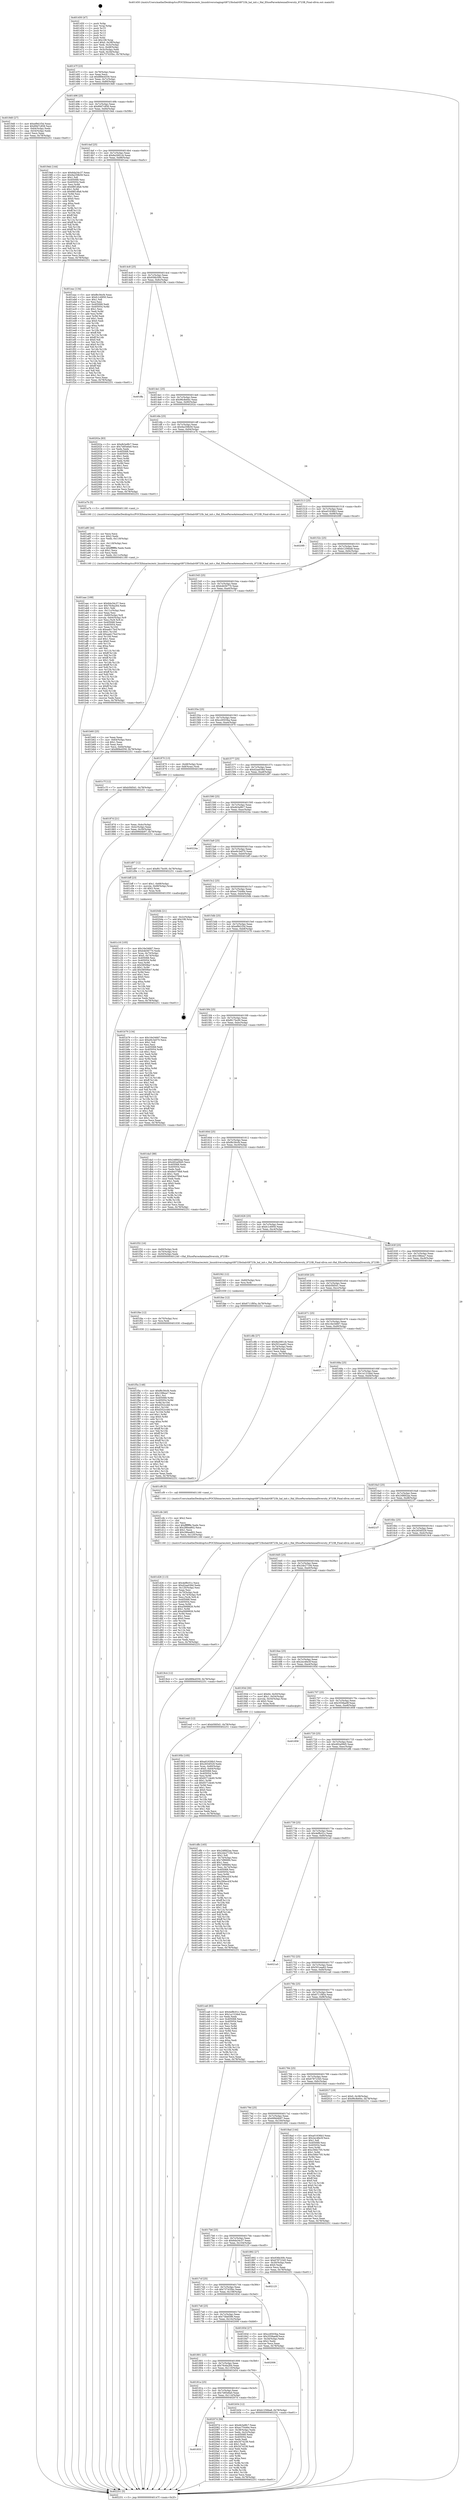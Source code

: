 digraph "0x401450" {
  label = "0x401450 (/mnt/c/Users/mathe/Desktop/tcc/POCII/binaries/extr_linuxdriversstagingrtl8723bshalrtl8723b_hal_init.c_Hal_EfuseParseAntennaDiversity_8723B_Final-ollvm.out::main(0))"
  labelloc = "t"
  node[shape=record]

  Entry [label="",width=0.3,height=0.3,shape=circle,fillcolor=black,style=filled]
  "0x40147f" [label="{
     0x40147f [23]\l
     | [instrs]\l
     &nbsp;&nbsp;0x40147f \<+3\>: mov -0x78(%rbp),%eax\l
     &nbsp;&nbsp;0x401482 \<+2\>: mov %eax,%ecx\l
     &nbsp;&nbsp;0x401484 \<+6\>: sub $0x889e4559,%ecx\l
     &nbsp;&nbsp;0x40148a \<+3\>: mov %eax,-0x7c(%rbp)\l
     &nbsp;&nbsp;0x40148d \<+3\>: mov %ecx,-0x80(%rbp)\l
     &nbsp;&nbsp;0x401490 \<+6\>: je 00000000004019d0 \<main+0x580\>\l
  }"]
  "0x4019d0" [label="{
     0x4019d0 [27]\l
     | [instrs]\l
     &nbsp;&nbsp;0x4019d0 \<+5\>: mov $0xef9d1f3d,%eax\l
     &nbsp;&nbsp;0x4019d5 \<+5\>: mov $0x89d7c858,%ecx\l
     &nbsp;&nbsp;0x4019da \<+3\>: mov -0x64(%rbp),%edx\l
     &nbsp;&nbsp;0x4019dd \<+3\>: cmp -0x54(%rbp),%edx\l
     &nbsp;&nbsp;0x4019e0 \<+3\>: cmovl %ecx,%eax\l
     &nbsp;&nbsp;0x4019e3 \<+3\>: mov %eax,-0x78(%rbp)\l
     &nbsp;&nbsp;0x4019e6 \<+5\>: jmp 0000000000402251 \<main+0xe01\>\l
  }"]
  "0x401496" [label="{
     0x401496 [25]\l
     | [instrs]\l
     &nbsp;&nbsp;0x401496 \<+5\>: jmp 000000000040149b \<main+0x4b\>\l
     &nbsp;&nbsp;0x40149b \<+3\>: mov -0x7c(%rbp),%eax\l
     &nbsp;&nbsp;0x40149e \<+5\>: sub $0x89d7c858,%eax\l
     &nbsp;&nbsp;0x4014a3 \<+6\>: mov %eax,-0x84(%rbp)\l
     &nbsp;&nbsp;0x4014a9 \<+6\>: je 00000000004019eb \<main+0x59b\>\l
  }"]
  Exit [label="",width=0.3,height=0.3,shape=circle,fillcolor=black,style=filled,peripheries=2]
  "0x4019eb" [label="{
     0x4019eb [144]\l
     | [instrs]\l
     &nbsp;&nbsp;0x4019eb \<+5\>: mov $0x6da34c37,%eax\l
     &nbsp;&nbsp;0x4019f0 \<+5\>: mov $0x9a259b59,%ecx\l
     &nbsp;&nbsp;0x4019f5 \<+2\>: mov $0x1,%dl\l
     &nbsp;&nbsp;0x4019f7 \<+7\>: mov 0x405068,%esi\l
     &nbsp;&nbsp;0x4019fe \<+7\>: mov 0x405054,%edi\l
     &nbsp;&nbsp;0x401a05 \<+3\>: mov %esi,%r8d\l
     &nbsp;&nbsp;0x401a08 \<+7\>: add $0x68f1dfa8,%r8d\l
     &nbsp;&nbsp;0x401a0f \<+4\>: sub $0x1,%r8d\l
     &nbsp;&nbsp;0x401a13 \<+7\>: sub $0x68f1dfa8,%r8d\l
     &nbsp;&nbsp;0x401a1a \<+4\>: imul %r8d,%esi\l
     &nbsp;&nbsp;0x401a1e \<+3\>: and $0x1,%esi\l
     &nbsp;&nbsp;0x401a21 \<+3\>: cmp $0x0,%esi\l
     &nbsp;&nbsp;0x401a24 \<+4\>: sete %r9b\l
     &nbsp;&nbsp;0x401a28 \<+3\>: cmp $0xa,%edi\l
     &nbsp;&nbsp;0x401a2b \<+4\>: setl %r10b\l
     &nbsp;&nbsp;0x401a2f \<+3\>: mov %r9b,%r11b\l
     &nbsp;&nbsp;0x401a32 \<+4\>: xor $0xff,%r11b\l
     &nbsp;&nbsp;0x401a36 \<+3\>: mov %r10b,%bl\l
     &nbsp;&nbsp;0x401a39 \<+3\>: xor $0xff,%bl\l
     &nbsp;&nbsp;0x401a3c \<+3\>: xor $0x1,%dl\l
     &nbsp;&nbsp;0x401a3f \<+3\>: mov %r11b,%r14b\l
     &nbsp;&nbsp;0x401a42 \<+4\>: and $0xff,%r14b\l
     &nbsp;&nbsp;0x401a46 \<+3\>: and %dl,%r9b\l
     &nbsp;&nbsp;0x401a49 \<+3\>: mov %bl,%r15b\l
     &nbsp;&nbsp;0x401a4c \<+4\>: and $0xff,%r15b\l
     &nbsp;&nbsp;0x401a50 \<+3\>: and %dl,%r10b\l
     &nbsp;&nbsp;0x401a53 \<+3\>: or %r9b,%r14b\l
     &nbsp;&nbsp;0x401a56 \<+3\>: or %r10b,%r15b\l
     &nbsp;&nbsp;0x401a59 \<+3\>: xor %r15b,%r14b\l
     &nbsp;&nbsp;0x401a5c \<+3\>: or %bl,%r11b\l
     &nbsp;&nbsp;0x401a5f \<+4\>: xor $0xff,%r11b\l
     &nbsp;&nbsp;0x401a63 \<+3\>: or $0x1,%dl\l
     &nbsp;&nbsp;0x401a66 \<+3\>: and %dl,%r11b\l
     &nbsp;&nbsp;0x401a69 \<+3\>: or %r11b,%r14b\l
     &nbsp;&nbsp;0x401a6c \<+4\>: test $0x1,%r14b\l
     &nbsp;&nbsp;0x401a70 \<+3\>: cmovne %ecx,%eax\l
     &nbsp;&nbsp;0x401a73 \<+3\>: mov %eax,-0x78(%rbp)\l
     &nbsp;&nbsp;0x401a76 \<+5\>: jmp 0000000000402251 \<main+0xe01\>\l
  }"]
  "0x4014af" [label="{
     0x4014af [25]\l
     | [instrs]\l
     &nbsp;&nbsp;0x4014af \<+5\>: jmp 00000000004014b4 \<main+0x64\>\l
     &nbsp;&nbsp;0x4014b4 \<+3\>: mov -0x7c(%rbp),%eax\l
     &nbsp;&nbsp;0x4014b7 \<+5\>: sub $0x8a2681cb,%eax\l
     &nbsp;&nbsp;0x4014bc \<+6\>: mov %eax,-0x88(%rbp)\l
     &nbsp;&nbsp;0x4014c2 \<+6\>: je 0000000000401eac \<main+0xa5c\>\l
  }"]
  "0x401833" [label="{
     0x401833\l
  }", style=dashed]
  "0x401eac" [label="{
     0x401eac [134]\l
     | [instrs]\l
     &nbsp;&nbsp;0x401eac \<+5\>: mov $0xf8c56cf4,%eax\l
     &nbsp;&nbsp;0x401eb1 \<+5\>: mov $0xfc1c6950,%ecx\l
     &nbsp;&nbsp;0x401eb6 \<+2\>: mov $0x1,%dl\l
     &nbsp;&nbsp;0x401eb8 \<+2\>: xor %esi,%esi\l
     &nbsp;&nbsp;0x401eba \<+7\>: mov 0x405068,%edi\l
     &nbsp;&nbsp;0x401ec1 \<+8\>: mov 0x405054,%r8d\l
     &nbsp;&nbsp;0x401ec9 \<+3\>: sub $0x1,%esi\l
     &nbsp;&nbsp;0x401ecc \<+3\>: mov %edi,%r9d\l
     &nbsp;&nbsp;0x401ecf \<+3\>: add %esi,%r9d\l
     &nbsp;&nbsp;0x401ed2 \<+4\>: imul %r9d,%edi\l
     &nbsp;&nbsp;0x401ed6 \<+3\>: and $0x1,%edi\l
     &nbsp;&nbsp;0x401ed9 \<+3\>: cmp $0x0,%edi\l
     &nbsp;&nbsp;0x401edc \<+4\>: sete %r10b\l
     &nbsp;&nbsp;0x401ee0 \<+4\>: cmp $0xa,%r8d\l
     &nbsp;&nbsp;0x401ee4 \<+4\>: setl %r11b\l
     &nbsp;&nbsp;0x401ee8 \<+3\>: mov %r10b,%bl\l
     &nbsp;&nbsp;0x401eeb \<+3\>: xor $0xff,%bl\l
     &nbsp;&nbsp;0x401eee \<+3\>: mov %r11b,%r14b\l
     &nbsp;&nbsp;0x401ef1 \<+4\>: xor $0xff,%r14b\l
     &nbsp;&nbsp;0x401ef5 \<+3\>: xor $0x0,%dl\l
     &nbsp;&nbsp;0x401ef8 \<+3\>: mov %bl,%r15b\l
     &nbsp;&nbsp;0x401efb \<+4\>: and $0x0,%r15b\l
     &nbsp;&nbsp;0x401eff \<+3\>: and %dl,%r10b\l
     &nbsp;&nbsp;0x401f02 \<+3\>: mov %r14b,%r12b\l
     &nbsp;&nbsp;0x401f05 \<+4\>: and $0x0,%r12b\l
     &nbsp;&nbsp;0x401f09 \<+3\>: and %dl,%r11b\l
     &nbsp;&nbsp;0x401f0c \<+3\>: or %r10b,%r15b\l
     &nbsp;&nbsp;0x401f0f \<+3\>: or %r11b,%r12b\l
     &nbsp;&nbsp;0x401f12 \<+3\>: xor %r12b,%r15b\l
     &nbsp;&nbsp;0x401f15 \<+3\>: or %r14b,%bl\l
     &nbsp;&nbsp;0x401f18 \<+3\>: xor $0xff,%bl\l
     &nbsp;&nbsp;0x401f1b \<+3\>: or $0x0,%dl\l
     &nbsp;&nbsp;0x401f1e \<+2\>: and %dl,%bl\l
     &nbsp;&nbsp;0x401f20 \<+3\>: or %bl,%r15b\l
     &nbsp;&nbsp;0x401f23 \<+4\>: test $0x1,%r15b\l
     &nbsp;&nbsp;0x401f27 \<+3\>: cmovne %ecx,%eax\l
     &nbsp;&nbsp;0x401f2a \<+3\>: mov %eax,-0x78(%rbp)\l
     &nbsp;&nbsp;0x401f2d \<+5\>: jmp 0000000000402251 \<main+0xe01\>\l
  }"]
  "0x4014c8" [label="{
     0x4014c8 [25]\l
     | [instrs]\l
     &nbsp;&nbsp;0x4014c8 \<+5\>: jmp 00000000004014cd \<main+0x7d\>\l
     &nbsp;&nbsp;0x4014cd \<+3\>: mov -0x7c(%rbp),%eax\l
     &nbsp;&nbsp;0x4014d0 \<+5\>: sub $0x936b30fc,%eax\l
     &nbsp;&nbsp;0x4014d5 \<+6\>: mov %eax,-0x8c(%rbp)\l
     &nbsp;&nbsp;0x4014db \<+6\>: je 0000000000401ffa \<main+0xbaa\>\l
  }"]
  "0x40207d" [label="{
     0x40207d [94]\l
     | [instrs]\l
     &nbsp;&nbsp;0x40207d \<+5\>: mov $0xdb3a9fc7,%eax\l
     &nbsp;&nbsp;0x402082 \<+5\>: mov $0xec75446e,%ecx\l
     &nbsp;&nbsp;0x402087 \<+3\>: mov -0x38(%rbp),%edx\l
     &nbsp;&nbsp;0x40208a \<+3\>: mov %edx,-0x2c(%rbp)\l
     &nbsp;&nbsp;0x40208d \<+7\>: mov 0x405068,%edx\l
     &nbsp;&nbsp;0x402094 \<+7\>: mov 0x405054,%esi\l
     &nbsp;&nbsp;0x40209b \<+2\>: mov %edx,%edi\l
     &nbsp;&nbsp;0x40209d \<+6\>: add $0x3474238,%edi\l
     &nbsp;&nbsp;0x4020a3 \<+3\>: sub $0x1,%edi\l
     &nbsp;&nbsp;0x4020a6 \<+6\>: sub $0x3474238,%edi\l
     &nbsp;&nbsp;0x4020ac \<+3\>: imul %edi,%edx\l
     &nbsp;&nbsp;0x4020af \<+3\>: and $0x1,%edx\l
     &nbsp;&nbsp;0x4020b2 \<+3\>: cmp $0x0,%edx\l
     &nbsp;&nbsp;0x4020b5 \<+4\>: sete %r8b\l
     &nbsp;&nbsp;0x4020b9 \<+3\>: cmp $0xa,%esi\l
     &nbsp;&nbsp;0x4020bc \<+4\>: setl %r9b\l
     &nbsp;&nbsp;0x4020c0 \<+3\>: mov %r8b,%r10b\l
     &nbsp;&nbsp;0x4020c3 \<+3\>: and %r9b,%r10b\l
     &nbsp;&nbsp;0x4020c6 \<+3\>: xor %r9b,%r8b\l
     &nbsp;&nbsp;0x4020c9 \<+3\>: or %r8b,%r10b\l
     &nbsp;&nbsp;0x4020cc \<+4\>: test $0x1,%r10b\l
     &nbsp;&nbsp;0x4020d0 \<+3\>: cmovne %ecx,%eax\l
     &nbsp;&nbsp;0x4020d3 \<+3\>: mov %eax,-0x78(%rbp)\l
     &nbsp;&nbsp;0x4020d6 \<+5\>: jmp 0000000000402251 \<main+0xe01\>\l
  }"]
  "0x401ffa" [label="{
     0x401ffa\l
  }", style=dashed]
  "0x4014e1" [label="{
     0x4014e1 [25]\l
     | [instrs]\l
     &nbsp;&nbsp;0x4014e1 \<+5\>: jmp 00000000004014e6 \<main+0x96\>\l
     &nbsp;&nbsp;0x4014e6 \<+3\>: mov -0x7c(%rbp),%eax\l
     &nbsp;&nbsp;0x4014e9 \<+5\>: sub $0x96c8e64c,%eax\l
     &nbsp;&nbsp;0x4014ee \<+6\>: mov %eax,-0x90(%rbp)\l
     &nbsp;&nbsp;0x4014f4 \<+6\>: je 000000000040202a \<main+0xbda\>\l
  }"]
  "0x401f5a" [label="{
     0x401f5a [148]\l
     | [instrs]\l
     &nbsp;&nbsp;0x401f5a \<+5\>: mov $0xf8c56cf4,%edx\l
     &nbsp;&nbsp;0x401f5f \<+5\>: mov $0x108bea7,%eax\l
     &nbsp;&nbsp;0x401f64 \<+2\>: mov $0x1,%cl\l
     &nbsp;&nbsp;0x401f66 \<+8\>: mov 0x405068,%r8d\l
     &nbsp;&nbsp;0x401f6e \<+8\>: mov 0x405054,%r9d\l
     &nbsp;&nbsp;0x401f76 \<+3\>: mov %r8d,%r10d\l
     &nbsp;&nbsp;0x401f79 \<+7\>: add $0xd352ccb8,%r10d\l
     &nbsp;&nbsp;0x401f80 \<+4\>: sub $0x1,%r10d\l
     &nbsp;&nbsp;0x401f84 \<+7\>: sub $0xd352ccb8,%r10d\l
     &nbsp;&nbsp;0x401f8b \<+4\>: imul %r10d,%r8d\l
     &nbsp;&nbsp;0x401f8f \<+4\>: and $0x1,%r8d\l
     &nbsp;&nbsp;0x401f93 \<+4\>: cmp $0x0,%r8d\l
     &nbsp;&nbsp;0x401f97 \<+4\>: sete %r11b\l
     &nbsp;&nbsp;0x401f9b \<+4\>: cmp $0xa,%r9d\l
     &nbsp;&nbsp;0x401f9f \<+3\>: setl %bl\l
     &nbsp;&nbsp;0x401fa2 \<+3\>: mov %r11b,%r14b\l
     &nbsp;&nbsp;0x401fa5 \<+4\>: xor $0xff,%r14b\l
     &nbsp;&nbsp;0x401fa9 \<+3\>: mov %bl,%r15b\l
     &nbsp;&nbsp;0x401fac \<+4\>: xor $0xff,%r15b\l
     &nbsp;&nbsp;0x401fb0 \<+3\>: xor $0x1,%cl\l
     &nbsp;&nbsp;0x401fb3 \<+3\>: mov %r14b,%r12b\l
     &nbsp;&nbsp;0x401fb6 \<+4\>: and $0xff,%r12b\l
     &nbsp;&nbsp;0x401fba \<+3\>: and %cl,%r11b\l
     &nbsp;&nbsp;0x401fbd \<+3\>: mov %r15b,%r13b\l
     &nbsp;&nbsp;0x401fc0 \<+4\>: and $0xff,%r13b\l
     &nbsp;&nbsp;0x401fc4 \<+2\>: and %cl,%bl\l
     &nbsp;&nbsp;0x401fc6 \<+3\>: or %r11b,%r12b\l
     &nbsp;&nbsp;0x401fc9 \<+3\>: or %bl,%r13b\l
     &nbsp;&nbsp;0x401fcc \<+3\>: xor %r13b,%r12b\l
     &nbsp;&nbsp;0x401fcf \<+3\>: or %r15b,%r14b\l
     &nbsp;&nbsp;0x401fd2 \<+4\>: xor $0xff,%r14b\l
     &nbsp;&nbsp;0x401fd6 \<+3\>: or $0x1,%cl\l
     &nbsp;&nbsp;0x401fd9 \<+3\>: and %cl,%r14b\l
     &nbsp;&nbsp;0x401fdc \<+3\>: or %r14b,%r12b\l
     &nbsp;&nbsp;0x401fdf \<+4\>: test $0x1,%r12b\l
     &nbsp;&nbsp;0x401fe3 \<+3\>: cmovne %eax,%edx\l
     &nbsp;&nbsp;0x401fe6 \<+3\>: mov %edx,-0x78(%rbp)\l
     &nbsp;&nbsp;0x401fe9 \<+5\>: jmp 0000000000402251 \<main+0xe01\>\l
  }"]
  "0x40202a" [label="{
     0x40202a [83]\l
     | [instrs]\l
     &nbsp;&nbsp;0x40202a \<+5\>: mov $0xdb3a9fc7,%eax\l
     &nbsp;&nbsp;0x40202f \<+5\>: mov $0x7e85e6a0,%ecx\l
     &nbsp;&nbsp;0x402034 \<+2\>: xor %edx,%edx\l
     &nbsp;&nbsp;0x402036 \<+7\>: mov 0x405068,%esi\l
     &nbsp;&nbsp;0x40203d \<+7\>: mov 0x405054,%edi\l
     &nbsp;&nbsp;0x402044 \<+3\>: sub $0x1,%edx\l
     &nbsp;&nbsp;0x402047 \<+3\>: mov %esi,%r8d\l
     &nbsp;&nbsp;0x40204a \<+3\>: add %edx,%r8d\l
     &nbsp;&nbsp;0x40204d \<+4\>: imul %r8d,%esi\l
     &nbsp;&nbsp;0x402051 \<+3\>: and $0x1,%esi\l
     &nbsp;&nbsp;0x402054 \<+3\>: cmp $0x0,%esi\l
     &nbsp;&nbsp;0x402057 \<+4\>: sete %r9b\l
     &nbsp;&nbsp;0x40205b \<+3\>: cmp $0xa,%edi\l
     &nbsp;&nbsp;0x40205e \<+4\>: setl %r10b\l
     &nbsp;&nbsp;0x402062 \<+3\>: mov %r9b,%r11b\l
     &nbsp;&nbsp;0x402065 \<+3\>: and %r10b,%r11b\l
     &nbsp;&nbsp;0x402068 \<+3\>: xor %r10b,%r9b\l
     &nbsp;&nbsp;0x40206b \<+3\>: or %r9b,%r11b\l
     &nbsp;&nbsp;0x40206e \<+4\>: test $0x1,%r11b\l
     &nbsp;&nbsp;0x402072 \<+3\>: cmovne %ecx,%eax\l
     &nbsp;&nbsp;0x402075 \<+3\>: mov %eax,-0x78(%rbp)\l
     &nbsp;&nbsp;0x402078 \<+5\>: jmp 0000000000402251 \<main+0xe01\>\l
  }"]
  "0x4014fa" [label="{
     0x4014fa [25]\l
     | [instrs]\l
     &nbsp;&nbsp;0x4014fa \<+5\>: jmp 00000000004014ff \<main+0xaf\>\l
     &nbsp;&nbsp;0x4014ff \<+3\>: mov -0x7c(%rbp),%eax\l
     &nbsp;&nbsp;0x401502 \<+5\>: sub $0x9a259b59,%eax\l
     &nbsp;&nbsp;0x401507 \<+6\>: mov %eax,-0x94(%rbp)\l
     &nbsp;&nbsp;0x40150d \<+6\>: je 0000000000401a7b \<main+0x62b\>\l
  }"]
  "0x401f4e" [label="{
     0x401f4e [12]\l
     | [instrs]\l
     &nbsp;&nbsp;0x401f4e \<+4\>: mov -0x70(%rbp),%rsi\l
     &nbsp;&nbsp;0x401f52 \<+3\>: mov %rsi,%rdi\l
     &nbsp;&nbsp;0x401f55 \<+5\>: call 0000000000401030 \<free@plt\>\l
     | [calls]\l
     &nbsp;&nbsp;0x401030 \{1\} (unknown)\l
  }"]
  "0x401a7b" [label="{
     0x401a7b [5]\l
     | [instrs]\l
     &nbsp;&nbsp;0x401a7b \<+5\>: call 0000000000401160 \<next_i\>\l
     | [calls]\l
     &nbsp;&nbsp;0x401160 \{1\} (/mnt/c/Users/mathe/Desktop/tcc/POCII/binaries/extr_linuxdriversstagingrtl8723bshalrtl8723b_hal_init.c_Hal_EfuseParseAntennaDiversity_8723B_Final-ollvm.out::next_i)\l
  }"]
  "0x401513" [label="{
     0x401513 [25]\l
     | [instrs]\l
     &nbsp;&nbsp;0x401513 \<+5\>: jmp 0000000000401518 \<main+0xc8\>\l
     &nbsp;&nbsp;0x401518 \<+3\>: mov -0x7c(%rbp),%eax\l
     &nbsp;&nbsp;0x40151b \<+5\>: sub $0xa01636b3,%eax\l
     &nbsp;&nbsp;0x401520 \<+6\>: mov %eax,-0x98(%rbp)\l
     &nbsp;&nbsp;0x401526 \<+6\>: je 00000000004020f0 \<main+0xca0\>\l
  }"]
  "0x401f42" [label="{
     0x401f42 [12]\l
     | [instrs]\l
     &nbsp;&nbsp;0x401f42 \<+4\>: mov -0x60(%rbp),%rsi\l
     &nbsp;&nbsp;0x401f46 \<+3\>: mov %rsi,%rdi\l
     &nbsp;&nbsp;0x401f49 \<+5\>: call 0000000000401030 \<free@plt\>\l
     | [calls]\l
     &nbsp;&nbsp;0x401030 \{1\} (unknown)\l
  }"]
  "0x4020f0" [label="{
     0x4020f0\l
  }", style=dashed]
  "0x40152c" [label="{
     0x40152c [25]\l
     | [instrs]\l
     &nbsp;&nbsp;0x40152c \<+5\>: jmp 0000000000401531 \<main+0xe1\>\l
     &nbsp;&nbsp;0x401531 \<+3\>: mov -0x7c(%rbp),%eax\l
     &nbsp;&nbsp;0x401534 \<+5\>: sub $0xb1256ba8,%eax\l
     &nbsp;&nbsp;0x401539 \<+6\>: mov %eax,-0x9c(%rbp)\l
     &nbsp;&nbsp;0x40153f \<+6\>: je 0000000000401b60 \<main+0x710\>\l
  }"]
  "0x401d26" [label="{
     0x401d26 [113]\l
     | [instrs]\l
     &nbsp;&nbsp;0x401d26 \<+5\>: mov $0x4ef8c01c,%ecx\l
     &nbsp;&nbsp;0x401d2b \<+5\>: mov $0xd2aa036d,%edx\l
     &nbsp;&nbsp;0x401d30 \<+6\>: mov -0x120(%rbp),%esi\l
     &nbsp;&nbsp;0x401d36 \<+3\>: imul %eax,%esi\l
     &nbsp;&nbsp;0x401d39 \<+4\>: mov -0x70(%rbp),%rdi\l
     &nbsp;&nbsp;0x401d3d \<+4\>: movslq -0x74(%rbp),%r8\l
     &nbsp;&nbsp;0x401d41 \<+4\>: mov %esi,(%rdi,%r8,4)\l
     &nbsp;&nbsp;0x401d45 \<+7\>: mov 0x405068,%eax\l
     &nbsp;&nbsp;0x401d4c \<+7\>: mov 0x405054,%esi\l
     &nbsp;&nbsp;0x401d53 \<+3\>: mov %eax,%r9d\l
     &nbsp;&nbsp;0x401d56 \<+7\>: sub $0xa5668826,%r9d\l
     &nbsp;&nbsp;0x401d5d \<+4\>: sub $0x1,%r9d\l
     &nbsp;&nbsp;0x401d61 \<+7\>: add $0xa5668826,%r9d\l
     &nbsp;&nbsp;0x401d68 \<+4\>: imul %r9d,%eax\l
     &nbsp;&nbsp;0x401d6c \<+3\>: and $0x1,%eax\l
     &nbsp;&nbsp;0x401d6f \<+3\>: cmp $0x0,%eax\l
     &nbsp;&nbsp;0x401d72 \<+4\>: sete %r10b\l
     &nbsp;&nbsp;0x401d76 \<+3\>: cmp $0xa,%esi\l
     &nbsp;&nbsp;0x401d79 \<+4\>: setl %r11b\l
     &nbsp;&nbsp;0x401d7d \<+3\>: mov %r10b,%bl\l
     &nbsp;&nbsp;0x401d80 \<+3\>: and %r11b,%bl\l
     &nbsp;&nbsp;0x401d83 \<+3\>: xor %r11b,%r10b\l
     &nbsp;&nbsp;0x401d86 \<+3\>: or %r10b,%bl\l
     &nbsp;&nbsp;0x401d89 \<+3\>: test $0x1,%bl\l
     &nbsp;&nbsp;0x401d8c \<+3\>: cmovne %edx,%ecx\l
     &nbsp;&nbsp;0x401d8f \<+3\>: mov %ecx,-0x78(%rbp)\l
     &nbsp;&nbsp;0x401d92 \<+5\>: jmp 0000000000402251 \<main+0xe01\>\l
  }"]
  "0x401b60" [label="{
     0x401b60 [25]\l
     | [instrs]\l
     &nbsp;&nbsp;0x401b60 \<+2\>: xor %eax,%eax\l
     &nbsp;&nbsp;0x401b62 \<+3\>: mov -0x64(%rbp),%ecx\l
     &nbsp;&nbsp;0x401b65 \<+3\>: sub $0x1,%eax\l
     &nbsp;&nbsp;0x401b68 \<+2\>: sub %eax,%ecx\l
     &nbsp;&nbsp;0x401b6a \<+3\>: mov %ecx,-0x64(%rbp)\l
     &nbsp;&nbsp;0x401b6d \<+7\>: movl $0x889e4559,-0x78(%rbp)\l
     &nbsp;&nbsp;0x401b74 \<+5\>: jmp 0000000000402251 \<main+0xe01\>\l
  }"]
  "0x401545" [label="{
     0x401545 [25]\l
     | [instrs]\l
     &nbsp;&nbsp;0x401545 \<+5\>: jmp 000000000040154a \<main+0xfa\>\l
     &nbsp;&nbsp;0x40154a \<+3\>: mov -0x7c(%rbp),%eax\l
     &nbsp;&nbsp;0x40154d \<+5\>: sub $0xb4b56770,%eax\l
     &nbsp;&nbsp;0x401552 \<+6\>: mov %eax,-0xa0(%rbp)\l
     &nbsp;&nbsp;0x401558 \<+6\>: je 0000000000401c7f \<main+0x82f\>\l
  }"]
  "0x401cfe" [label="{
     0x401cfe [40]\l
     | [instrs]\l
     &nbsp;&nbsp;0x401cfe \<+5\>: mov $0x2,%ecx\l
     &nbsp;&nbsp;0x401d03 \<+1\>: cltd\l
     &nbsp;&nbsp;0x401d04 \<+2\>: idiv %ecx\l
     &nbsp;&nbsp;0x401d06 \<+6\>: imul $0xfffffffe,%edx,%ecx\l
     &nbsp;&nbsp;0x401d0c \<+6\>: sub $0x286ea802,%ecx\l
     &nbsp;&nbsp;0x401d12 \<+3\>: add $0x1,%ecx\l
     &nbsp;&nbsp;0x401d15 \<+6\>: add $0x286ea802,%ecx\l
     &nbsp;&nbsp;0x401d1b \<+6\>: mov %ecx,-0x120(%rbp)\l
     &nbsp;&nbsp;0x401d21 \<+5\>: call 0000000000401160 \<next_i\>\l
     | [calls]\l
     &nbsp;&nbsp;0x401160 \{1\} (/mnt/c/Users/mathe/Desktop/tcc/POCII/binaries/extr_linuxdriversstagingrtl8723bshalrtl8723b_hal_init.c_Hal_EfuseParseAntennaDiversity_8723B_Final-ollvm.out::next_i)\l
  }"]
  "0x401c7f" [label="{
     0x401c7f [12]\l
     | [instrs]\l
     &nbsp;&nbsp;0x401c7f \<+7\>: movl $0xb5fd5d1,-0x78(%rbp)\l
     &nbsp;&nbsp;0x401c86 \<+5\>: jmp 0000000000402251 \<main+0xe01\>\l
  }"]
  "0x40155e" [label="{
     0x40155e [25]\l
     | [instrs]\l
     &nbsp;&nbsp;0x40155e \<+5\>: jmp 0000000000401563 \<main+0x113\>\l
     &nbsp;&nbsp;0x401563 \<+3\>: mov -0x7c(%rbp),%eax\l
     &nbsp;&nbsp;0x401566 \<+5\>: sub $0xcc6503ba,%eax\l
     &nbsp;&nbsp;0x40156b \<+6\>: mov %eax,-0xa4(%rbp)\l
     &nbsp;&nbsp;0x401571 \<+6\>: je 0000000000401870 \<main+0x420\>\l
  }"]
  "0x401c16" [label="{
     0x401c16 [105]\l
     | [instrs]\l
     &nbsp;&nbsp;0x401c16 \<+5\>: mov $0x16e34667,%ecx\l
     &nbsp;&nbsp;0x401c1b \<+5\>: mov $0xb4b56770,%edx\l
     &nbsp;&nbsp;0x401c20 \<+4\>: mov %rax,-0x70(%rbp)\l
     &nbsp;&nbsp;0x401c24 \<+7\>: movl $0x0,-0x74(%rbp)\l
     &nbsp;&nbsp;0x401c2b \<+7\>: mov 0x405068,%esi\l
     &nbsp;&nbsp;0x401c32 \<+8\>: mov 0x405054,%r8d\l
     &nbsp;&nbsp;0x401c3a \<+3\>: mov %esi,%r9d\l
     &nbsp;&nbsp;0x401c3d \<+7\>: sub $0x5850fee7,%r9d\l
     &nbsp;&nbsp;0x401c44 \<+4\>: sub $0x1,%r9d\l
     &nbsp;&nbsp;0x401c48 \<+7\>: add $0x5850fee7,%r9d\l
     &nbsp;&nbsp;0x401c4f \<+4\>: imul %r9d,%esi\l
     &nbsp;&nbsp;0x401c53 \<+3\>: and $0x1,%esi\l
     &nbsp;&nbsp;0x401c56 \<+3\>: cmp $0x0,%esi\l
     &nbsp;&nbsp;0x401c59 \<+4\>: sete %r10b\l
     &nbsp;&nbsp;0x401c5d \<+4\>: cmp $0xa,%r8d\l
     &nbsp;&nbsp;0x401c61 \<+4\>: setl %r11b\l
     &nbsp;&nbsp;0x401c65 \<+3\>: mov %r10b,%bl\l
     &nbsp;&nbsp;0x401c68 \<+3\>: and %r11b,%bl\l
     &nbsp;&nbsp;0x401c6b \<+3\>: xor %r11b,%r10b\l
     &nbsp;&nbsp;0x401c6e \<+3\>: or %r10b,%bl\l
     &nbsp;&nbsp;0x401c71 \<+3\>: test $0x1,%bl\l
     &nbsp;&nbsp;0x401c74 \<+3\>: cmovne %edx,%ecx\l
     &nbsp;&nbsp;0x401c77 \<+3\>: mov %ecx,-0x78(%rbp)\l
     &nbsp;&nbsp;0x401c7a \<+5\>: jmp 0000000000402251 \<main+0xe01\>\l
  }"]
  "0x401870" [label="{
     0x401870 [13]\l
     | [instrs]\l
     &nbsp;&nbsp;0x401870 \<+4\>: mov -0x48(%rbp),%rax\l
     &nbsp;&nbsp;0x401874 \<+4\>: mov 0x8(%rax),%rdi\l
     &nbsp;&nbsp;0x401878 \<+5\>: call 0000000000401060 \<atoi@plt\>\l
     | [calls]\l
     &nbsp;&nbsp;0x401060 \{1\} (unknown)\l
  }"]
  "0x401577" [label="{
     0x401577 [25]\l
     | [instrs]\l
     &nbsp;&nbsp;0x401577 \<+5\>: jmp 000000000040157c \<main+0x12c\>\l
     &nbsp;&nbsp;0x40157c \<+3\>: mov -0x7c(%rbp),%eax\l
     &nbsp;&nbsp;0x40157f \<+5\>: sub $0xd2aa036d,%eax\l
     &nbsp;&nbsp;0x401584 \<+6\>: mov %eax,-0xa8(%rbp)\l
     &nbsp;&nbsp;0x40158a \<+6\>: je 0000000000401d97 \<main+0x947\>\l
  }"]
  "0x40181a" [label="{
     0x40181a [25]\l
     | [instrs]\l
     &nbsp;&nbsp;0x40181a \<+5\>: jmp 000000000040181f \<main+0x3cf\>\l
     &nbsp;&nbsp;0x40181f \<+3\>: mov -0x7c(%rbp),%eax\l
     &nbsp;&nbsp;0x401822 \<+5\>: sub $0x7e85e6a0,%eax\l
     &nbsp;&nbsp;0x401827 \<+6\>: mov %eax,-0x114(%rbp)\l
     &nbsp;&nbsp;0x40182d \<+6\>: je 000000000040207d \<main+0xc2d\>\l
  }"]
  "0x401d97" [label="{
     0x401d97 [12]\l
     | [instrs]\l
     &nbsp;&nbsp;0x401d97 \<+7\>: movl $0xf617bc00,-0x78(%rbp)\l
     &nbsp;&nbsp;0x401d9e \<+5\>: jmp 0000000000402251 \<main+0xe01\>\l
  }"]
  "0x401590" [label="{
     0x401590 [25]\l
     | [instrs]\l
     &nbsp;&nbsp;0x401590 \<+5\>: jmp 0000000000401595 \<main+0x145\>\l
     &nbsp;&nbsp;0x401595 \<+3\>: mov -0x7c(%rbp),%eax\l
     &nbsp;&nbsp;0x401598 \<+5\>: sub $0xdb3a9fc7,%eax\l
     &nbsp;&nbsp;0x40159d \<+6\>: mov %eax,-0xac(%rbp)\l
     &nbsp;&nbsp;0x4015a3 \<+6\>: je 000000000040224a \<main+0xdfa\>\l
  }"]
  "0x401b54" [label="{
     0x401b54 [12]\l
     | [instrs]\l
     &nbsp;&nbsp;0x401b54 \<+7\>: movl $0xb1256ba8,-0x78(%rbp)\l
     &nbsp;&nbsp;0x401b5b \<+5\>: jmp 0000000000402251 \<main+0xe01\>\l
  }"]
  "0x40224a" [label="{
     0x40224a\l
  }", style=dashed]
  "0x4015a9" [label="{
     0x4015a9 [25]\l
     | [instrs]\l
     &nbsp;&nbsp;0x4015a9 \<+5\>: jmp 00000000004015ae \<main+0x15e\>\l
     &nbsp;&nbsp;0x4015ae \<+3\>: mov -0x7c(%rbp),%eax\l
     &nbsp;&nbsp;0x4015b1 \<+5\>: sub $0xe9c3e070,%eax\l
     &nbsp;&nbsp;0x4015b6 \<+6\>: mov %eax,-0xb0(%rbp)\l
     &nbsp;&nbsp;0x4015bc \<+6\>: je 0000000000401bff \<main+0x7af\>\l
  }"]
  "0x401801" [label="{
     0x401801 [25]\l
     | [instrs]\l
     &nbsp;&nbsp;0x401801 \<+5\>: jmp 0000000000401806 \<main+0x3b6\>\l
     &nbsp;&nbsp;0x401806 \<+3\>: mov -0x7c(%rbp),%eax\l
     &nbsp;&nbsp;0x401809 \<+5\>: sub $0x76c6a264,%eax\l
     &nbsp;&nbsp;0x40180e \<+6\>: mov %eax,-0x110(%rbp)\l
     &nbsp;&nbsp;0x401814 \<+6\>: je 0000000000401b54 \<main+0x704\>\l
  }"]
  "0x401bff" [label="{
     0x401bff [23]\l
     | [instrs]\l
     &nbsp;&nbsp;0x401bff \<+7\>: movl $0x1,-0x68(%rbp)\l
     &nbsp;&nbsp;0x401c06 \<+4\>: movslq -0x68(%rbp),%rax\l
     &nbsp;&nbsp;0x401c0a \<+4\>: shl $0x2,%rax\l
     &nbsp;&nbsp;0x401c0e \<+3\>: mov %rax,%rdi\l
     &nbsp;&nbsp;0x401c11 \<+5\>: call 0000000000401050 \<malloc@plt\>\l
     | [calls]\l
     &nbsp;&nbsp;0x401050 \{1\} (unknown)\l
  }"]
  "0x4015c2" [label="{
     0x4015c2 [25]\l
     | [instrs]\l
     &nbsp;&nbsp;0x4015c2 \<+5\>: jmp 00000000004015c7 \<main+0x177\>\l
     &nbsp;&nbsp;0x4015c7 \<+3\>: mov -0x7c(%rbp),%eax\l
     &nbsp;&nbsp;0x4015ca \<+5\>: sub $0xec75446e,%eax\l
     &nbsp;&nbsp;0x4015cf \<+6\>: mov %eax,-0xb4(%rbp)\l
     &nbsp;&nbsp;0x4015d5 \<+6\>: je 00000000004020db \<main+0xc8b\>\l
  }"]
  "0x402006" [label="{
     0x402006\l
  }", style=dashed]
  "0x4020db" [label="{
     0x4020db [21]\l
     | [instrs]\l
     &nbsp;&nbsp;0x4020db \<+3\>: mov -0x2c(%rbp),%eax\l
     &nbsp;&nbsp;0x4020de \<+7\>: add $0x108,%rsp\l
     &nbsp;&nbsp;0x4020e5 \<+1\>: pop %rbx\l
     &nbsp;&nbsp;0x4020e6 \<+2\>: pop %r12\l
     &nbsp;&nbsp;0x4020e8 \<+2\>: pop %r13\l
     &nbsp;&nbsp;0x4020ea \<+2\>: pop %r14\l
     &nbsp;&nbsp;0x4020ec \<+2\>: pop %r15\l
     &nbsp;&nbsp;0x4020ee \<+1\>: pop %rbp\l
     &nbsp;&nbsp;0x4020ef \<+1\>: ret\l
  }"]
  "0x4015db" [label="{
     0x4015db [25]\l
     | [instrs]\l
     &nbsp;&nbsp;0x4015db \<+5\>: jmp 00000000004015e0 \<main+0x190\>\l
     &nbsp;&nbsp;0x4015e0 \<+3\>: mov -0x7c(%rbp),%eax\l
     &nbsp;&nbsp;0x4015e3 \<+5\>: sub $0xef9d1f3d,%eax\l
     &nbsp;&nbsp;0x4015e8 \<+6\>: mov %eax,-0xb8(%rbp)\l
     &nbsp;&nbsp;0x4015ee \<+6\>: je 0000000000401b79 \<main+0x729\>\l
  }"]
  "0x401aac" [label="{
     0x401aac [168]\l
     | [instrs]\l
     &nbsp;&nbsp;0x401aac \<+5\>: mov $0x6da34c37,%ecx\l
     &nbsp;&nbsp;0x401ab1 \<+5\>: mov $0x76c6a264,%edx\l
     &nbsp;&nbsp;0x401ab6 \<+3\>: mov $0x1,%dil\l
     &nbsp;&nbsp;0x401ab9 \<+6\>: mov -0x11c(%rbp),%esi\l
     &nbsp;&nbsp;0x401abf \<+3\>: imul %eax,%esi\l
     &nbsp;&nbsp;0x401ac2 \<+4\>: mov -0x60(%rbp),%r8\l
     &nbsp;&nbsp;0x401ac6 \<+4\>: movslq -0x64(%rbp),%r9\l
     &nbsp;&nbsp;0x401aca \<+4\>: mov %esi,(%r8,%r9,4)\l
     &nbsp;&nbsp;0x401ace \<+7\>: mov 0x405068,%eax\l
     &nbsp;&nbsp;0x401ad5 \<+7\>: mov 0x405054,%esi\l
     &nbsp;&nbsp;0x401adc \<+3\>: mov %eax,%r10d\l
     &nbsp;&nbsp;0x401adf \<+7\>: sub $0xaab17bcf,%r10d\l
     &nbsp;&nbsp;0x401ae6 \<+4\>: sub $0x1,%r10d\l
     &nbsp;&nbsp;0x401aea \<+7\>: add $0xaab17bcf,%r10d\l
     &nbsp;&nbsp;0x401af1 \<+4\>: imul %r10d,%eax\l
     &nbsp;&nbsp;0x401af5 \<+3\>: and $0x1,%eax\l
     &nbsp;&nbsp;0x401af8 \<+3\>: cmp $0x0,%eax\l
     &nbsp;&nbsp;0x401afb \<+4\>: sete %r11b\l
     &nbsp;&nbsp;0x401aff \<+3\>: cmp $0xa,%esi\l
     &nbsp;&nbsp;0x401b02 \<+3\>: setl %bl\l
     &nbsp;&nbsp;0x401b05 \<+3\>: mov %r11b,%r14b\l
     &nbsp;&nbsp;0x401b08 \<+4\>: xor $0xff,%r14b\l
     &nbsp;&nbsp;0x401b0c \<+3\>: mov %bl,%r15b\l
     &nbsp;&nbsp;0x401b0f \<+4\>: xor $0xff,%r15b\l
     &nbsp;&nbsp;0x401b13 \<+4\>: xor $0x1,%dil\l
     &nbsp;&nbsp;0x401b17 \<+3\>: mov %r14b,%r12b\l
     &nbsp;&nbsp;0x401b1a \<+4\>: and $0xff,%r12b\l
     &nbsp;&nbsp;0x401b1e \<+3\>: and %dil,%r11b\l
     &nbsp;&nbsp;0x401b21 \<+3\>: mov %r15b,%r13b\l
     &nbsp;&nbsp;0x401b24 \<+4\>: and $0xff,%r13b\l
     &nbsp;&nbsp;0x401b28 \<+3\>: and %dil,%bl\l
     &nbsp;&nbsp;0x401b2b \<+3\>: or %r11b,%r12b\l
     &nbsp;&nbsp;0x401b2e \<+3\>: or %bl,%r13b\l
     &nbsp;&nbsp;0x401b31 \<+3\>: xor %r13b,%r12b\l
     &nbsp;&nbsp;0x401b34 \<+3\>: or %r15b,%r14b\l
     &nbsp;&nbsp;0x401b37 \<+4\>: xor $0xff,%r14b\l
     &nbsp;&nbsp;0x401b3b \<+4\>: or $0x1,%dil\l
     &nbsp;&nbsp;0x401b3f \<+3\>: and %dil,%r14b\l
     &nbsp;&nbsp;0x401b42 \<+3\>: or %r14b,%r12b\l
     &nbsp;&nbsp;0x401b45 \<+4\>: test $0x1,%r12b\l
     &nbsp;&nbsp;0x401b49 \<+3\>: cmovne %edx,%ecx\l
     &nbsp;&nbsp;0x401b4c \<+3\>: mov %ecx,-0x78(%rbp)\l
     &nbsp;&nbsp;0x401b4f \<+5\>: jmp 0000000000402251 \<main+0xe01\>\l
  }"]
  "0x401b79" [label="{
     0x401b79 [134]\l
     | [instrs]\l
     &nbsp;&nbsp;0x401b79 \<+5\>: mov $0x16e34667,%eax\l
     &nbsp;&nbsp;0x401b7e \<+5\>: mov $0xe9c3e070,%ecx\l
     &nbsp;&nbsp;0x401b83 \<+2\>: mov $0x1,%dl\l
     &nbsp;&nbsp;0x401b85 \<+2\>: xor %esi,%esi\l
     &nbsp;&nbsp;0x401b87 \<+7\>: mov 0x405068,%edi\l
     &nbsp;&nbsp;0x401b8e \<+8\>: mov 0x405054,%r8d\l
     &nbsp;&nbsp;0x401b96 \<+3\>: sub $0x1,%esi\l
     &nbsp;&nbsp;0x401b99 \<+3\>: mov %edi,%r9d\l
     &nbsp;&nbsp;0x401b9c \<+3\>: add %esi,%r9d\l
     &nbsp;&nbsp;0x401b9f \<+4\>: imul %r9d,%edi\l
     &nbsp;&nbsp;0x401ba3 \<+3\>: and $0x1,%edi\l
     &nbsp;&nbsp;0x401ba6 \<+3\>: cmp $0x0,%edi\l
     &nbsp;&nbsp;0x401ba9 \<+4\>: sete %r10b\l
     &nbsp;&nbsp;0x401bad \<+4\>: cmp $0xa,%r8d\l
     &nbsp;&nbsp;0x401bb1 \<+4\>: setl %r11b\l
     &nbsp;&nbsp;0x401bb5 \<+3\>: mov %r10b,%bl\l
     &nbsp;&nbsp;0x401bb8 \<+3\>: xor $0xff,%bl\l
     &nbsp;&nbsp;0x401bbb \<+3\>: mov %r11b,%r14b\l
     &nbsp;&nbsp;0x401bbe \<+4\>: xor $0xff,%r14b\l
     &nbsp;&nbsp;0x401bc2 \<+3\>: xor $0x1,%dl\l
     &nbsp;&nbsp;0x401bc5 \<+3\>: mov %bl,%r15b\l
     &nbsp;&nbsp;0x401bc8 \<+4\>: and $0xff,%r15b\l
     &nbsp;&nbsp;0x401bcc \<+3\>: and %dl,%r10b\l
     &nbsp;&nbsp;0x401bcf \<+3\>: mov %r14b,%r12b\l
     &nbsp;&nbsp;0x401bd2 \<+4\>: and $0xff,%r12b\l
     &nbsp;&nbsp;0x401bd6 \<+3\>: and %dl,%r11b\l
     &nbsp;&nbsp;0x401bd9 \<+3\>: or %r10b,%r15b\l
     &nbsp;&nbsp;0x401bdc \<+3\>: or %r11b,%r12b\l
     &nbsp;&nbsp;0x401bdf \<+3\>: xor %r12b,%r15b\l
     &nbsp;&nbsp;0x401be2 \<+3\>: or %r14b,%bl\l
     &nbsp;&nbsp;0x401be5 \<+3\>: xor $0xff,%bl\l
     &nbsp;&nbsp;0x401be8 \<+3\>: or $0x1,%dl\l
     &nbsp;&nbsp;0x401beb \<+2\>: and %dl,%bl\l
     &nbsp;&nbsp;0x401bed \<+3\>: or %bl,%r15b\l
     &nbsp;&nbsp;0x401bf0 \<+4\>: test $0x1,%r15b\l
     &nbsp;&nbsp;0x401bf4 \<+3\>: cmovne %ecx,%eax\l
     &nbsp;&nbsp;0x401bf7 \<+3\>: mov %eax,-0x78(%rbp)\l
     &nbsp;&nbsp;0x401bfa \<+5\>: jmp 0000000000402251 \<main+0xe01\>\l
  }"]
  "0x4015f4" [label="{
     0x4015f4 [25]\l
     | [instrs]\l
     &nbsp;&nbsp;0x4015f4 \<+5\>: jmp 00000000004015f9 \<main+0x1a9\>\l
     &nbsp;&nbsp;0x4015f9 \<+3\>: mov -0x7c(%rbp),%eax\l
     &nbsp;&nbsp;0x4015fc \<+5\>: sub $0xf617bc00,%eax\l
     &nbsp;&nbsp;0x401601 \<+6\>: mov %eax,-0xbc(%rbp)\l
     &nbsp;&nbsp;0x401607 \<+6\>: je 0000000000401da3 \<main+0x953\>\l
  }"]
  "0x401a80" [label="{
     0x401a80 [44]\l
     | [instrs]\l
     &nbsp;&nbsp;0x401a80 \<+2\>: xor %ecx,%ecx\l
     &nbsp;&nbsp;0x401a82 \<+5\>: mov $0x2,%edx\l
     &nbsp;&nbsp;0x401a87 \<+6\>: mov %edx,-0x118(%rbp)\l
     &nbsp;&nbsp;0x401a8d \<+1\>: cltd\l
     &nbsp;&nbsp;0x401a8e \<+6\>: mov -0x118(%rbp),%esi\l
     &nbsp;&nbsp;0x401a94 \<+2\>: idiv %esi\l
     &nbsp;&nbsp;0x401a96 \<+6\>: imul $0xfffffffe,%edx,%edx\l
     &nbsp;&nbsp;0x401a9c \<+3\>: sub $0x1,%ecx\l
     &nbsp;&nbsp;0x401a9f \<+2\>: sub %ecx,%edx\l
     &nbsp;&nbsp;0x401aa1 \<+6\>: mov %edx,-0x11c(%rbp)\l
     &nbsp;&nbsp;0x401aa7 \<+5\>: call 0000000000401160 \<next_i\>\l
     | [calls]\l
     &nbsp;&nbsp;0x401160 \{1\} (/mnt/c/Users/mathe/Desktop/tcc/POCII/binaries/extr_linuxdriversstagingrtl8723bshalrtl8723b_hal_init.c_Hal_EfuseParseAntennaDiversity_8723B_Final-ollvm.out::next_i)\l
  }"]
  "0x401da3" [label="{
     0x401da3 [88]\l
     | [instrs]\l
     &nbsp;&nbsp;0x401da3 \<+5\>: mov $0x248fd2aa,%eax\l
     &nbsp;&nbsp;0x401da8 \<+5\>: mov $0x492a09d5,%ecx\l
     &nbsp;&nbsp;0x401dad \<+7\>: mov 0x405068,%edx\l
     &nbsp;&nbsp;0x401db4 \<+7\>: mov 0x405054,%esi\l
     &nbsp;&nbsp;0x401dbb \<+2\>: mov %edx,%edi\l
     &nbsp;&nbsp;0x401dbd \<+6\>: sub $0xfee379b8,%edi\l
     &nbsp;&nbsp;0x401dc3 \<+3\>: sub $0x1,%edi\l
     &nbsp;&nbsp;0x401dc6 \<+6\>: add $0xfee379b8,%edi\l
     &nbsp;&nbsp;0x401dcc \<+3\>: imul %edi,%edx\l
     &nbsp;&nbsp;0x401dcf \<+3\>: and $0x1,%edx\l
     &nbsp;&nbsp;0x401dd2 \<+3\>: cmp $0x0,%edx\l
     &nbsp;&nbsp;0x401dd5 \<+4\>: sete %r8b\l
     &nbsp;&nbsp;0x401dd9 \<+3\>: cmp $0xa,%esi\l
     &nbsp;&nbsp;0x401ddc \<+4\>: setl %r9b\l
     &nbsp;&nbsp;0x401de0 \<+3\>: mov %r8b,%r10b\l
     &nbsp;&nbsp;0x401de3 \<+3\>: and %r9b,%r10b\l
     &nbsp;&nbsp;0x401de6 \<+3\>: xor %r9b,%r8b\l
     &nbsp;&nbsp;0x401de9 \<+3\>: or %r8b,%r10b\l
     &nbsp;&nbsp;0x401dec \<+4\>: test $0x1,%r10b\l
     &nbsp;&nbsp;0x401df0 \<+3\>: cmovne %ecx,%eax\l
     &nbsp;&nbsp;0x401df3 \<+3\>: mov %eax,-0x78(%rbp)\l
     &nbsp;&nbsp;0x401df6 \<+5\>: jmp 0000000000402251 \<main+0xe01\>\l
  }"]
  "0x40160d" [label="{
     0x40160d [25]\l
     | [instrs]\l
     &nbsp;&nbsp;0x40160d \<+5\>: jmp 0000000000401612 \<main+0x1c2\>\l
     &nbsp;&nbsp;0x401612 \<+3\>: mov -0x7c(%rbp),%eax\l
     &nbsp;&nbsp;0x401615 \<+5\>: sub $0xf8c56cf4,%eax\l
     &nbsp;&nbsp;0x40161a \<+6\>: mov %eax,-0xc0(%rbp)\l
     &nbsp;&nbsp;0x401620 \<+6\>: je 0000000000402216 \<main+0xdc6\>\l
  }"]
  "0x40195b" [label="{
     0x40195b [105]\l
     | [instrs]\l
     &nbsp;&nbsp;0x40195b \<+5\>: mov $0xa01636b3,%ecx\l
     &nbsp;&nbsp;0x401960 \<+5\>: mov $0x2654f329,%edx\l
     &nbsp;&nbsp;0x401965 \<+4\>: mov %rax,-0x60(%rbp)\l
     &nbsp;&nbsp;0x401969 \<+7\>: movl $0x0,-0x64(%rbp)\l
     &nbsp;&nbsp;0x401970 \<+7\>: mov 0x405068,%esi\l
     &nbsp;&nbsp;0x401977 \<+8\>: mov 0x405054,%r8d\l
     &nbsp;&nbsp;0x40197f \<+3\>: mov %esi,%r9d\l
     &nbsp;&nbsp;0x401982 \<+7\>: add $0x9371de40,%r9d\l
     &nbsp;&nbsp;0x401989 \<+4\>: sub $0x1,%r9d\l
     &nbsp;&nbsp;0x40198d \<+7\>: sub $0x9371de40,%r9d\l
     &nbsp;&nbsp;0x401994 \<+4\>: imul %r9d,%esi\l
     &nbsp;&nbsp;0x401998 \<+3\>: and $0x1,%esi\l
     &nbsp;&nbsp;0x40199b \<+3\>: cmp $0x0,%esi\l
     &nbsp;&nbsp;0x40199e \<+4\>: sete %r10b\l
     &nbsp;&nbsp;0x4019a2 \<+4\>: cmp $0xa,%r8d\l
     &nbsp;&nbsp;0x4019a6 \<+4\>: setl %r11b\l
     &nbsp;&nbsp;0x4019aa \<+3\>: mov %r10b,%bl\l
     &nbsp;&nbsp;0x4019ad \<+3\>: and %r11b,%bl\l
     &nbsp;&nbsp;0x4019b0 \<+3\>: xor %r11b,%r10b\l
     &nbsp;&nbsp;0x4019b3 \<+3\>: or %r10b,%bl\l
     &nbsp;&nbsp;0x4019b6 \<+3\>: test $0x1,%bl\l
     &nbsp;&nbsp;0x4019b9 \<+3\>: cmovne %edx,%ecx\l
     &nbsp;&nbsp;0x4019bc \<+3\>: mov %ecx,-0x78(%rbp)\l
     &nbsp;&nbsp;0x4019bf \<+5\>: jmp 0000000000402251 \<main+0xe01\>\l
  }"]
  "0x402216" [label="{
     0x402216\l
  }", style=dashed]
  "0x401626" [label="{
     0x401626 [25]\l
     | [instrs]\l
     &nbsp;&nbsp;0x401626 \<+5\>: jmp 000000000040162b \<main+0x1db\>\l
     &nbsp;&nbsp;0x40162b \<+3\>: mov -0x7c(%rbp),%eax\l
     &nbsp;&nbsp;0x40162e \<+5\>: sub $0xfc1c6950,%eax\l
     &nbsp;&nbsp;0x401633 \<+6\>: mov %eax,-0xc4(%rbp)\l
     &nbsp;&nbsp;0x401639 \<+6\>: je 0000000000401f32 \<main+0xae2\>\l
  }"]
  "0x40187d" [label="{
     0x40187d [21]\l
     | [instrs]\l
     &nbsp;&nbsp;0x40187d \<+3\>: mov %eax,-0x4c(%rbp)\l
     &nbsp;&nbsp;0x401880 \<+3\>: mov -0x4c(%rbp),%eax\l
     &nbsp;&nbsp;0x401883 \<+3\>: mov %eax,-0x30(%rbp)\l
     &nbsp;&nbsp;0x401886 \<+7\>: movl $0x699d4b97,-0x78(%rbp)\l
     &nbsp;&nbsp;0x40188d \<+5\>: jmp 0000000000402251 \<main+0xe01\>\l
  }"]
  "0x401f32" [label="{
     0x401f32 [16]\l
     | [instrs]\l
     &nbsp;&nbsp;0x401f32 \<+4\>: mov -0x60(%rbp),%rdi\l
     &nbsp;&nbsp;0x401f36 \<+4\>: mov -0x70(%rbp),%rsi\l
     &nbsp;&nbsp;0x401f3a \<+3\>: mov -0x50(%rbp),%edx\l
     &nbsp;&nbsp;0x401f3d \<+5\>: call 0000000000401240 \<Hal_EfuseParseAntennaDiversity_8723B\>\l
     | [calls]\l
     &nbsp;&nbsp;0x401240 \{1\} (/mnt/c/Users/mathe/Desktop/tcc/POCII/binaries/extr_linuxdriversstagingrtl8723bshalrtl8723b_hal_init.c_Hal_EfuseParseAntennaDiversity_8723B_Final-ollvm.out::Hal_EfuseParseAntennaDiversity_8723B)\l
  }"]
  "0x40163f" [label="{
     0x40163f [25]\l
     | [instrs]\l
     &nbsp;&nbsp;0x40163f \<+5\>: jmp 0000000000401644 \<main+0x1f4\>\l
     &nbsp;&nbsp;0x401644 \<+3\>: mov -0x7c(%rbp),%eax\l
     &nbsp;&nbsp;0x401647 \<+5\>: sub $0x108bea7,%eax\l
     &nbsp;&nbsp;0x40164c \<+6\>: mov %eax,-0xc8(%rbp)\l
     &nbsp;&nbsp;0x401652 \<+6\>: je 0000000000401fee \<main+0xb9e\>\l
  }"]
  "0x401450" [label="{
     0x401450 [47]\l
     | [instrs]\l
     &nbsp;&nbsp;0x401450 \<+1\>: push %rbp\l
     &nbsp;&nbsp;0x401451 \<+3\>: mov %rsp,%rbp\l
     &nbsp;&nbsp;0x401454 \<+2\>: push %r15\l
     &nbsp;&nbsp;0x401456 \<+2\>: push %r14\l
     &nbsp;&nbsp;0x401458 \<+2\>: push %r13\l
     &nbsp;&nbsp;0x40145a \<+2\>: push %r12\l
     &nbsp;&nbsp;0x40145c \<+1\>: push %rbx\l
     &nbsp;&nbsp;0x40145d \<+7\>: sub $0x108,%rsp\l
     &nbsp;&nbsp;0x401464 \<+7\>: movl $0x0,-0x38(%rbp)\l
     &nbsp;&nbsp;0x40146b \<+3\>: mov %edi,-0x3c(%rbp)\l
     &nbsp;&nbsp;0x40146e \<+4\>: mov %rsi,-0x48(%rbp)\l
     &nbsp;&nbsp;0x401472 \<+3\>: mov -0x3c(%rbp),%edi\l
     &nbsp;&nbsp;0x401475 \<+3\>: mov %edi,-0x34(%rbp)\l
     &nbsp;&nbsp;0x401478 \<+7\>: movl $0x737435bc,-0x78(%rbp)\l
  }"]
  "0x401fee" [label="{
     0x401fee [12]\l
     | [instrs]\l
     &nbsp;&nbsp;0x401fee \<+7\>: movl $0x6711f85a,-0x78(%rbp)\l
     &nbsp;&nbsp;0x401ff5 \<+5\>: jmp 0000000000402251 \<main+0xe01\>\l
  }"]
  "0x401658" [label="{
     0x401658 [25]\l
     | [instrs]\l
     &nbsp;&nbsp;0x401658 \<+5\>: jmp 000000000040165d \<main+0x20d\>\l
     &nbsp;&nbsp;0x40165d \<+3\>: mov -0x7c(%rbp),%eax\l
     &nbsp;&nbsp;0x401660 \<+5\>: sub $0xb5fd5d1,%eax\l
     &nbsp;&nbsp;0x401665 \<+6\>: mov %eax,-0xcc(%rbp)\l
     &nbsp;&nbsp;0x40166b \<+6\>: je 0000000000401c8b \<main+0x83b\>\l
  }"]
  "0x402251" [label="{
     0x402251 [5]\l
     | [instrs]\l
     &nbsp;&nbsp;0x402251 \<+5\>: jmp 000000000040147f \<main+0x2f\>\l
  }"]
  "0x401c8b" [label="{
     0x401c8b [27]\l
     | [instrs]\l
     &nbsp;&nbsp;0x401c8b \<+5\>: mov $0x8a2681cb,%eax\l
     &nbsp;&nbsp;0x401c90 \<+5\>: mov $0x501eaa62,%ecx\l
     &nbsp;&nbsp;0x401c95 \<+3\>: mov -0x74(%rbp),%edx\l
     &nbsp;&nbsp;0x401c98 \<+3\>: cmp -0x68(%rbp),%edx\l
     &nbsp;&nbsp;0x401c9b \<+3\>: cmovl %ecx,%eax\l
     &nbsp;&nbsp;0x401c9e \<+3\>: mov %eax,-0x78(%rbp)\l
     &nbsp;&nbsp;0x401ca1 \<+5\>: jmp 0000000000402251 \<main+0xe01\>\l
  }"]
  "0x401671" [label="{
     0x401671 [25]\l
     | [instrs]\l
     &nbsp;&nbsp;0x401671 \<+5\>: jmp 0000000000401676 \<main+0x226\>\l
     &nbsp;&nbsp;0x401676 \<+3\>: mov -0x7c(%rbp),%eax\l
     &nbsp;&nbsp;0x401679 \<+5\>: sub $0x16e34667,%eax\l
     &nbsp;&nbsp;0x40167e \<+6\>: mov %eax,-0xd0(%rbp)\l
     &nbsp;&nbsp;0x401684 \<+6\>: je 0000000000402177 \<main+0xd27\>\l
  }"]
  "0x4017e8" [label="{
     0x4017e8 [25]\l
     | [instrs]\l
     &nbsp;&nbsp;0x4017e8 \<+5\>: jmp 00000000004017ed \<main+0x39d\>\l
     &nbsp;&nbsp;0x4017ed \<+3\>: mov -0x7c(%rbp),%eax\l
     &nbsp;&nbsp;0x4017f0 \<+5\>: sub $0x73bbf396,%eax\l
     &nbsp;&nbsp;0x4017f5 \<+6\>: mov %eax,-0x10c(%rbp)\l
     &nbsp;&nbsp;0x4017fb \<+6\>: je 0000000000402006 \<main+0xbb6\>\l
  }"]
  "0x402177" [label="{
     0x402177\l
  }", style=dashed]
  "0x40168a" [label="{
     0x40168a [25]\l
     | [instrs]\l
     &nbsp;&nbsp;0x40168a \<+5\>: jmp 000000000040168f \<main+0x23f\>\l
     &nbsp;&nbsp;0x40168f \<+3\>: mov -0x7c(%rbp),%eax\l
     &nbsp;&nbsp;0x401692 \<+5\>: sub $0x1a131bbd,%eax\l
     &nbsp;&nbsp;0x401697 \<+6\>: mov %eax,-0xd4(%rbp)\l
     &nbsp;&nbsp;0x40169d \<+6\>: je 0000000000401cf9 \<main+0x8a9\>\l
  }"]
  "0x40183d" [label="{
     0x40183d [27]\l
     | [instrs]\l
     &nbsp;&nbsp;0x40183d \<+5\>: mov $0xcc6503ba,%eax\l
     &nbsp;&nbsp;0x401842 \<+5\>: mov $0x3558ae9f,%ecx\l
     &nbsp;&nbsp;0x401847 \<+3\>: mov -0x34(%rbp),%edx\l
     &nbsp;&nbsp;0x40184a \<+3\>: cmp $0x2,%edx\l
     &nbsp;&nbsp;0x40184d \<+3\>: cmovne %ecx,%eax\l
     &nbsp;&nbsp;0x401850 \<+3\>: mov %eax,-0x78(%rbp)\l
     &nbsp;&nbsp;0x401853 \<+5\>: jmp 0000000000402251 \<main+0xe01\>\l
  }"]
  "0x401cf9" [label="{
     0x401cf9 [5]\l
     | [instrs]\l
     &nbsp;&nbsp;0x401cf9 \<+5\>: call 0000000000401160 \<next_i\>\l
     | [calls]\l
     &nbsp;&nbsp;0x401160 \{1\} (/mnt/c/Users/mathe/Desktop/tcc/POCII/binaries/extr_linuxdriversstagingrtl8723bshalrtl8723b_hal_init.c_Hal_EfuseParseAntennaDiversity_8723B_Final-ollvm.out::next_i)\l
  }"]
  "0x4016a3" [label="{
     0x4016a3 [25]\l
     | [instrs]\l
     &nbsp;&nbsp;0x4016a3 \<+5\>: jmp 00000000004016a8 \<main+0x258\>\l
     &nbsp;&nbsp;0x4016a8 \<+3\>: mov -0x7c(%rbp),%eax\l
     &nbsp;&nbsp;0x4016ab \<+5\>: sub $0x248fd2aa,%eax\l
     &nbsp;&nbsp;0x4016b0 \<+6\>: mov %eax,-0xd8(%rbp)\l
     &nbsp;&nbsp;0x4016b6 \<+6\>: je 00000000004021f7 \<main+0xda7\>\l
  }"]
  "0x4017cf" [label="{
     0x4017cf [25]\l
     | [instrs]\l
     &nbsp;&nbsp;0x4017cf \<+5\>: jmp 00000000004017d4 \<main+0x384\>\l
     &nbsp;&nbsp;0x4017d4 \<+3\>: mov -0x7c(%rbp),%eax\l
     &nbsp;&nbsp;0x4017d7 \<+5\>: sub $0x737435bc,%eax\l
     &nbsp;&nbsp;0x4017dc \<+6\>: mov %eax,-0x108(%rbp)\l
     &nbsp;&nbsp;0x4017e2 \<+6\>: je 000000000040183d \<main+0x3ed\>\l
  }"]
  "0x4021f7" [label="{
     0x4021f7\l
  }", style=dashed]
  "0x4016bc" [label="{
     0x4016bc [25]\l
     | [instrs]\l
     &nbsp;&nbsp;0x4016bc \<+5\>: jmp 00000000004016c1 \<main+0x271\>\l
     &nbsp;&nbsp;0x4016c1 \<+3\>: mov -0x7c(%rbp),%eax\l
     &nbsp;&nbsp;0x4016c4 \<+5\>: sub $0x2654f329,%eax\l
     &nbsp;&nbsp;0x4016c9 \<+6\>: mov %eax,-0xdc(%rbp)\l
     &nbsp;&nbsp;0x4016cf \<+6\>: je 00000000004019c4 \<main+0x574\>\l
  }"]
  "0x402125" [label="{
     0x402125\l
  }", style=dashed]
  "0x4019c4" [label="{
     0x4019c4 [12]\l
     | [instrs]\l
     &nbsp;&nbsp;0x4019c4 \<+7\>: movl $0x889e4559,-0x78(%rbp)\l
     &nbsp;&nbsp;0x4019cb \<+5\>: jmp 0000000000402251 \<main+0xe01\>\l
  }"]
  "0x4016d5" [label="{
     0x4016d5 [25]\l
     | [instrs]\l
     &nbsp;&nbsp;0x4016d5 \<+5\>: jmp 00000000004016da \<main+0x28a\>\l
     &nbsp;&nbsp;0x4016da \<+3\>: mov -0x7c(%rbp),%eax\l
     &nbsp;&nbsp;0x4016dd \<+5\>: sub $0x2de27194,%eax\l
     &nbsp;&nbsp;0x4016e2 \<+6\>: mov %eax,-0xe0(%rbp)\l
     &nbsp;&nbsp;0x4016e8 \<+6\>: je 0000000000401ea0 \<main+0xa50\>\l
  }"]
  "0x4017b6" [label="{
     0x4017b6 [25]\l
     | [instrs]\l
     &nbsp;&nbsp;0x4017b6 \<+5\>: jmp 00000000004017bb \<main+0x36b\>\l
     &nbsp;&nbsp;0x4017bb \<+3\>: mov -0x7c(%rbp),%eax\l
     &nbsp;&nbsp;0x4017be \<+5\>: sub $0x6da34c37,%eax\l
     &nbsp;&nbsp;0x4017c3 \<+6\>: mov %eax,-0x104(%rbp)\l
     &nbsp;&nbsp;0x4017c9 \<+6\>: je 0000000000402125 \<main+0xcd5\>\l
  }"]
  "0x401ea0" [label="{
     0x401ea0 [12]\l
     | [instrs]\l
     &nbsp;&nbsp;0x401ea0 \<+7\>: movl $0xb5fd5d1,-0x78(%rbp)\l
     &nbsp;&nbsp;0x401ea7 \<+5\>: jmp 0000000000402251 \<main+0xe01\>\l
  }"]
  "0x4016ee" [label="{
     0x4016ee [25]\l
     | [instrs]\l
     &nbsp;&nbsp;0x4016ee \<+5\>: jmp 00000000004016f3 \<main+0x2a3\>\l
     &nbsp;&nbsp;0x4016f3 \<+3\>: mov -0x7c(%rbp),%eax\l
     &nbsp;&nbsp;0x4016f6 \<+5\>: sub $0x2ec46e3f,%eax\l
     &nbsp;&nbsp;0x4016fb \<+6\>: mov %eax,-0xe4(%rbp)\l
     &nbsp;&nbsp;0x401701 \<+6\>: je 000000000040193d \<main+0x4ed\>\l
  }"]
  "0x401892" [label="{
     0x401892 [27]\l
     | [instrs]\l
     &nbsp;&nbsp;0x401892 \<+5\>: mov $0x936b30fc,%eax\l
     &nbsp;&nbsp;0x401897 \<+5\>: mov $0x67872345,%ecx\l
     &nbsp;&nbsp;0x40189c \<+3\>: mov -0x30(%rbp),%edx\l
     &nbsp;&nbsp;0x40189f \<+3\>: cmp $0x0,%edx\l
     &nbsp;&nbsp;0x4018a2 \<+3\>: cmove %ecx,%eax\l
     &nbsp;&nbsp;0x4018a5 \<+3\>: mov %eax,-0x78(%rbp)\l
     &nbsp;&nbsp;0x4018a8 \<+5\>: jmp 0000000000402251 \<main+0xe01\>\l
  }"]
  "0x40193d" [label="{
     0x40193d [30]\l
     | [instrs]\l
     &nbsp;&nbsp;0x40193d \<+7\>: movl $0x64,-0x50(%rbp)\l
     &nbsp;&nbsp;0x401944 \<+7\>: movl $0x1,-0x54(%rbp)\l
     &nbsp;&nbsp;0x40194b \<+4\>: movslq -0x54(%rbp),%rax\l
     &nbsp;&nbsp;0x40194f \<+4\>: shl $0x2,%rax\l
     &nbsp;&nbsp;0x401953 \<+3\>: mov %rax,%rdi\l
     &nbsp;&nbsp;0x401956 \<+5\>: call 0000000000401050 \<malloc@plt\>\l
     | [calls]\l
     &nbsp;&nbsp;0x401050 \{1\} (unknown)\l
  }"]
  "0x401707" [label="{
     0x401707 [25]\l
     | [instrs]\l
     &nbsp;&nbsp;0x401707 \<+5\>: jmp 000000000040170c \<main+0x2bc\>\l
     &nbsp;&nbsp;0x40170c \<+3\>: mov -0x7c(%rbp),%eax\l
     &nbsp;&nbsp;0x40170f \<+5\>: sub $0x3558ae9f,%eax\l
     &nbsp;&nbsp;0x401714 \<+6\>: mov %eax,-0xe8(%rbp)\l
     &nbsp;&nbsp;0x40171a \<+6\>: je 0000000000401858 \<main+0x408\>\l
  }"]
  "0x40179d" [label="{
     0x40179d [25]\l
     | [instrs]\l
     &nbsp;&nbsp;0x40179d \<+5\>: jmp 00000000004017a2 \<main+0x352\>\l
     &nbsp;&nbsp;0x4017a2 \<+3\>: mov -0x7c(%rbp),%eax\l
     &nbsp;&nbsp;0x4017a5 \<+5\>: sub $0x699d4b97,%eax\l
     &nbsp;&nbsp;0x4017aa \<+6\>: mov %eax,-0x100(%rbp)\l
     &nbsp;&nbsp;0x4017b0 \<+6\>: je 0000000000401892 \<main+0x442\>\l
  }"]
  "0x401858" [label="{
     0x401858\l
  }", style=dashed]
  "0x401720" [label="{
     0x401720 [25]\l
     | [instrs]\l
     &nbsp;&nbsp;0x401720 \<+5\>: jmp 0000000000401725 \<main+0x2d5\>\l
     &nbsp;&nbsp;0x401725 \<+3\>: mov -0x7c(%rbp),%eax\l
     &nbsp;&nbsp;0x401728 \<+5\>: sub $0x492a09d5,%eax\l
     &nbsp;&nbsp;0x40172d \<+6\>: mov %eax,-0xec(%rbp)\l
     &nbsp;&nbsp;0x401733 \<+6\>: je 0000000000401dfb \<main+0x9ab\>\l
  }"]
  "0x4018ad" [label="{
     0x4018ad [144]\l
     | [instrs]\l
     &nbsp;&nbsp;0x4018ad \<+5\>: mov $0xa01636b3,%eax\l
     &nbsp;&nbsp;0x4018b2 \<+5\>: mov $0x2ec46e3f,%ecx\l
     &nbsp;&nbsp;0x4018b7 \<+2\>: mov $0x1,%dl\l
     &nbsp;&nbsp;0x4018b9 \<+7\>: mov 0x405068,%esi\l
     &nbsp;&nbsp;0x4018c0 \<+7\>: mov 0x405054,%edi\l
     &nbsp;&nbsp;0x4018c7 \<+3\>: mov %esi,%r8d\l
     &nbsp;&nbsp;0x4018ca \<+7\>: add $0xc58dc705,%r8d\l
     &nbsp;&nbsp;0x4018d1 \<+4\>: sub $0x1,%r8d\l
     &nbsp;&nbsp;0x4018d5 \<+7\>: sub $0xc58dc705,%r8d\l
     &nbsp;&nbsp;0x4018dc \<+4\>: imul %r8d,%esi\l
     &nbsp;&nbsp;0x4018e0 \<+3\>: and $0x1,%esi\l
     &nbsp;&nbsp;0x4018e3 \<+3\>: cmp $0x0,%esi\l
     &nbsp;&nbsp;0x4018e6 \<+4\>: sete %r9b\l
     &nbsp;&nbsp;0x4018ea \<+3\>: cmp $0xa,%edi\l
     &nbsp;&nbsp;0x4018ed \<+4\>: setl %r10b\l
     &nbsp;&nbsp;0x4018f1 \<+3\>: mov %r9b,%r11b\l
     &nbsp;&nbsp;0x4018f4 \<+4\>: xor $0xff,%r11b\l
     &nbsp;&nbsp;0x4018f8 \<+3\>: mov %r10b,%bl\l
     &nbsp;&nbsp;0x4018fb \<+3\>: xor $0xff,%bl\l
     &nbsp;&nbsp;0x4018fe \<+3\>: xor $0x0,%dl\l
     &nbsp;&nbsp;0x401901 \<+3\>: mov %r11b,%r14b\l
     &nbsp;&nbsp;0x401904 \<+4\>: and $0x0,%r14b\l
     &nbsp;&nbsp;0x401908 \<+3\>: and %dl,%r9b\l
     &nbsp;&nbsp;0x40190b \<+3\>: mov %bl,%r15b\l
     &nbsp;&nbsp;0x40190e \<+4\>: and $0x0,%r15b\l
     &nbsp;&nbsp;0x401912 \<+3\>: and %dl,%r10b\l
     &nbsp;&nbsp;0x401915 \<+3\>: or %r9b,%r14b\l
     &nbsp;&nbsp;0x401918 \<+3\>: or %r10b,%r15b\l
     &nbsp;&nbsp;0x40191b \<+3\>: xor %r15b,%r14b\l
     &nbsp;&nbsp;0x40191e \<+3\>: or %bl,%r11b\l
     &nbsp;&nbsp;0x401921 \<+4\>: xor $0xff,%r11b\l
     &nbsp;&nbsp;0x401925 \<+3\>: or $0x0,%dl\l
     &nbsp;&nbsp;0x401928 \<+3\>: and %dl,%r11b\l
     &nbsp;&nbsp;0x40192b \<+3\>: or %r11b,%r14b\l
     &nbsp;&nbsp;0x40192e \<+4\>: test $0x1,%r14b\l
     &nbsp;&nbsp;0x401932 \<+3\>: cmovne %ecx,%eax\l
     &nbsp;&nbsp;0x401935 \<+3\>: mov %eax,-0x78(%rbp)\l
     &nbsp;&nbsp;0x401938 \<+5\>: jmp 0000000000402251 \<main+0xe01\>\l
  }"]
  "0x401dfb" [label="{
     0x401dfb [165]\l
     | [instrs]\l
     &nbsp;&nbsp;0x401dfb \<+5\>: mov $0x248fd2aa,%eax\l
     &nbsp;&nbsp;0x401e00 \<+5\>: mov $0x2de27194,%ecx\l
     &nbsp;&nbsp;0x401e05 \<+2\>: mov $0x1,%dl\l
     &nbsp;&nbsp;0x401e07 \<+3\>: mov -0x74(%rbp),%esi\l
     &nbsp;&nbsp;0x401e0a \<+6\>: sub $0x7d96684,%esi\l
     &nbsp;&nbsp;0x401e10 \<+3\>: add $0x1,%esi\l
     &nbsp;&nbsp;0x401e13 \<+6\>: add $0x7d96684,%esi\l
     &nbsp;&nbsp;0x401e19 \<+3\>: mov %esi,-0x74(%rbp)\l
     &nbsp;&nbsp;0x401e1c \<+7\>: mov 0x405068,%esi\l
     &nbsp;&nbsp;0x401e23 \<+7\>: mov 0x405054,%edi\l
     &nbsp;&nbsp;0x401e2a \<+3\>: mov %esi,%r8d\l
     &nbsp;&nbsp;0x401e2d \<+7\>: sub $0x290ec43f,%r8d\l
     &nbsp;&nbsp;0x401e34 \<+4\>: sub $0x1,%r8d\l
     &nbsp;&nbsp;0x401e38 \<+7\>: add $0x290ec43f,%r8d\l
     &nbsp;&nbsp;0x401e3f \<+4\>: imul %r8d,%esi\l
     &nbsp;&nbsp;0x401e43 \<+3\>: and $0x1,%esi\l
     &nbsp;&nbsp;0x401e46 \<+3\>: cmp $0x0,%esi\l
     &nbsp;&nbsp;0x401e49 \<+4\>: sete %r9b\l
     &nbsp;&nbsp;0x401e4d \<+3\>: cmp $0xa,%edi\l
     &nbsp;&nbsp;0x401e50 \<+4\>: setl %r10b\l
     &nbsp;&nbsp;0x401e54 \<+3\>: mov %r9b,%r11b\l
     &nbsp;&nbsp;0x401e57 \<+4\>: xor $0xff,%r11b\l
     &nbsp;&nbsp;0x401e5b \<+3\>: mov %r10b,%bl\l
     &nbsp;&nbsp;0x401e5e \<+3\>: xor $0xff,%bl\l
     &nbsp;&nbsp;0x401e61 \<+3\>: xor $0x1,%dl\l
     &nbsp;&nbsp;0x401e64 \<+3\>: mov %r11b,%r14b\l
     &nbsp;&nbsp;0x401e67 \<+4\>: and $0xff,%r14b\l
     &nbsp;&nbsp;0x401e6b \<+3\>: and %dl,%r9b\l
     &nbsp;&nbsp;0x401e6e \<+3\>: mov %bl,%r15b\l
     &nbsp;&nbsp;0x401e71 \<+4\>: and $0xff,%r15b\l
     &nbsp;&nbsp;0x401e75 \<+3\>: and %dl,%r10b\l
     &nbsp;&nbsp;0x401e78 \<+3\>: or %r9b,%r14b\l
     &nbsp;&nbsp;0x401e7b \<+3\>: or %r10b,%r15b\l
     &nbsp;&nbsp;0x401e7e \<+3\>: xor %r15b,%r14b\l
     &nbsp;&nbsp;0x401e81 \<+3\>: or %bl,%r11b\l
     &nbsp;&nbsp;0x401e84 \<+4\>: xor $0xff,%r11b\l
     &nbsp;&nbsp;0x401e88 \<+3\>: or $0x1,%dl\l
     &nbsp;&nbsp;0x401e8b \<+3\>: and %dl,%r11b\l
     &nbsp;&nbsp;0x401e8e \<+3\>: or %r11b,%r14b\l
     &nbsp;&nbsp;0x401e91 \<+4\>: test $0x1,%r14b\l
     &nbsp;&nbsp;0x401e95 \<+3\>: cmovne %ecx,%eax\l
     &nbsp;&nbsp;0x401e98 \<+3\>: mov %eax,-0x78(%rbp)\l
     &nbsp;&nbsp;0x401e9b \<+5\>: jmp 0000000000402251 \<main+0xe01\>\l
  }"]
  "0x401739" [label="{
     0x401739 [25]\l
     | [instrs]\l
     &nbsp;&nbsp;0x401739 \<+5\>: jmp 000000000040173e \<main+0x2ee\>\l
     &nbsp;&nbsp;0x40173e \<+3\>: mov -0x7c(%rbp),%eax\l
     &nbsp;&nbsp;0x401741 \<+5\>: sub $0x4ef8c01c,%eax\l
     &nbsp;&nbsp;0x401746 \<+6\>: mov %eax,-0xf0(%rbp)\l
     &nbsp;&nbsp;0x40174c \<+6\>: je 00000000004021a5 \<main+0xd55\>\l
  }"]
  "0x401784" [label="{
     0x401784 [25]\l
     | [instrs]\l
     &nbsp;&nbsp;0x401784 \<+5\>: jmp 0000000000401789 \<main+0x339\>\l
     &nbsp;&nbsp;0x401789 \<+3\>: mov -0x7c(%rbp),%eax\l
     &nbsp;&nbsp;0x40178c \<+5\>: sub $0x67872345,%eax\l
     &nbsp;&nbsp;0x401791 \<+6\>: mov %eax,-0xfc(%rbp)\l
     &nbsp;&nbsp;0x401797 \<+6\>: je 00000000004018ad \<main+0x45d\>\l
  }"]
  "0x4021a5" [label="{
     0x4021a5\l
  }", style=dashed]
  "0x401752" [label="{
     0x401752 [25]\l
     | [instrs]\l
     &nbsp;&nbsp;0x401752 \<+5\>: jmp 0000000000401757 \<main+0x307\>\l
     &nbsp;&nbsp;0x401757 \<+3\>: mov -0x7c(%rbp),%eax\l
     &nbsp;&nbsp;0x40175a \<+5\>: sub $0x501eaa62,%eax\l
     &nbsp;&nbsp;0x40175f \<+6\>: mov %eax,-0xf4(%rbp)\l
     &nbsp;&nbsp;0x401765 \<+6\>: je 0000000000401ca6 \<main+0x856\>\l
  }"]
  "0x402017" [label="{
     0x402017 [19]\l
     | [instrs]\l
     &nbsp;&nbsp;0x402017 \<+7\>: movl $0x0,-0x38(%rbp)\l
     &nbsp;&nbsp;0x40201e \<+7\>: movl $0x96c8e64c,-0x78(%rbp)\l
     &nbsp;&nbsp;0x402025 \<+5\>: jmp 0000000000402251 \<main+0xe01\>\l
  }"]
  "0x401ca6" [label="{
     0x401ca6 [83]\l
     | [instrs]\l
     &nbsp;&nbsp;0x401ca6 \<+5\>: mov $0x4ef8c01c,%eax\l
     &nbsp;&nbsp;0x401cab \<+5\>: mov $0x1a131bbd,%ecx\l
     &nbsp;&nbsp;0x401cb0 \<+2\>: xor %edx,%edx\l
     &nbsp;&nbsp;0x401cb2 \<+7\>: mov 0x405068,%esi\l
     &nbsp;&nbsp;0x401cb9 \<+7\>: mov 0x405054,%edi\l
     &nbsp;&nbsp;0x401cc0 \<+3\>: sub $0x1,%edx\l
     &nbsp;&nbsp;0x401cc3 \<+3\>: mov %esi,%r8d\l
     &nbsp;&nbsp;0x401cc6 \<+3\>: add %edx,%r8d\l
     &nbsp;&nbsp;0x401cc9 \<+4\>: imul %r8d,%esi\l
     &nbsp;&nbsp;0x401ccd \<+3\>: and $0x1,%esi\l
     &nbsp;&nbsp;0x401cd0 \<+3\>: cmp $0x0,%esi\l
     &nbsp;&nbsp;0x401cd3 \<+4\>: sete %r9b\l
     &nbsp;&nbsp;0x401cd7 \<+3\>: cmp $0xa,%edi\l
     &nbsp;&nbsp;0x401cda \<+4\>: setl %r10b\l
     &nbsp;&nbsp;0x401cde \<+3\>: mov %r9b,%r11b\l
     &nbsp;&nbsp;0x401ce1 \<+3\>: and %r10b,%r11b\l
     &nbsp;&nbsp;0x401ce4 \<+3\>: xor %r10b,%r9b\l
     &nbsp;&nbsp;0x401ce7 \<+3\>: or %r9b,%r11b\l
     &nbsp;&nbsp;0x401cea \<+4\>: test $0x1,%r11b\l
     &nbsp;&nbsp;0x401cee \<+3\>: cmovne %ecx,%eax\l
     &nbsp;&nbsp;0x401cf1 \<+3\>: mov %eax,-0x78(%rbp)\l
     &nbsp;&nbsp;0x401cf4 \<+5\>: jmp 0000000000402251 \<main+0xe01\>\l
  }"]
  "0x40176b" [label="{
     0x40176b [25]\l
     | [instrs]\l
     &nbsp;&nbsp;0x40176b \<+5\>: jmp 0000000000401770 \<main+0x320\>\l
     &nbsp;&nbsp;0x401770 \<+3\>: mov -0x7c(%rbp),%eax\l
     &nbsp;&nbsp;0x401773 \<+5\>: sub $0x6711f85a,%eax\l
     &nbsp;&nbsp;0x401778 \<+6\>: mov %eax,-0xf8(%rbp)\l
     &nbsp;&nbsp;0x40177e \<+6\>: je 0000000000402017 \<main+0xbc7\>\l
  }"]
  Entry -> "0x401450" [label=" 1"]
  "0x40147f" -> "0x4019d0" [label=" 2"]
  "0x40147f" -> "0x401496" [label=" 28"]
  "0x4020db" -> Exit [label=" 1"]
  "0x401496" -> "0x4019eb" [label=" 1"]
  "0x401496" -> "0x4014af" [label=" 27"]
  "0x40207d" -> "0x402251" [label=" 1"]
  "0x4014af" -> "0x401eac" [label=" 1"]
  "0x4014af" -> "0x4014c8" [label=" 26"]
  "0x40181a" -> "0x401833" [label=" 0"]
  "0x4014c8" -> "0x401ffa" [label=" 0"]
  "0x4014c8" -> "0x4014e1" [label=" 26"]
  "0x40181a" -> "0x40207d" [label=" 1"]
  "0x4014e1" -> "0x40202a" [label=" 1"]
  "0x4014e1" -> "0x4014fa" [label=" 25"]
  "0x40202a" -> "0x402251" [label=" 1"]
  "0x4014fa" -> "0x401a7b" [label=" 1"]
  "0x4014fa" -> "0x401513" [label=" 24"]
  "0x402017" -> "0x402251" [label=" 1"]
  "0x401513" -> "0x4020f0" [label=" 0"]
  "0x401513" -> "0x40152c" [label=" 24"]
  "0x401fee" -> "0x402251" [label=" 1"]
  "0x40152c" -> "0x401b60" [label=" 1"]
  "0x40152c" -> "0x401545" [label=" 23"]
  "0x401f5a" -> "0x402251" [label=" 1"]
  "0x401545" -> "0x401c7f" [label=" 1"]
  "0x401545" -> "0x40155e" [label=" 22"]
  "0x401f4e" -> "0x401f5a" [label=" 1"]
  "0x40155e" -> "0x401870" [label=" 1"]
  "0x40155e" -> "0x401577" [label=" 21"]
  "0x401f42" -> "0x401f4e" [label=" 1"]
  "0x401577" -> "0x401d97" [label=" 1"]
  "0x401577" -> "0x401590" [label=" 20"]
  "0x401f32" -> "0x401f42" [label=" 1"]
  "0x401590" -> "0x40224a" [label=" 0"]
  "0x401590" -> "0x4015a9" [label=" 20"]
  "0x401eac" -> "0x402251" [label=" 1"]
  "0x4015a9" -> "0x401bff" [label=" 1"]
  "0x4015a9" -> "0x4015c2" [label=" 19"]
  "0x401dfb" -> "0x402251" [label=" 1"]
  "0x4015c2" -> "0x4020db" [label=" 1"]
  "0x4015c2" -> "0x4015db" [label=" 18"]
  "0x401da3" -> "0x402251" [label=" 1"]
  "0x4015db" -> "0x401b79" [label=" 1"]
  "0x4015db" -> "0x4015f4" [label=" 17"]
  "0x401d26" -> "0x402251" [label=" 1"]
  "0x4015f4" -> "0x401da3" [label=" 1"]
  "0x4015f4" -> "0x40160d" [label=" 16"]
  "0x401cfe" -> "0x401d26" [label=" 1"]
  "0x40160d" -> "0x402216" [label=" 0"]
  "0x40160d" -> "0x401626" [label=" 16"]
  "0x401cf9" -> "0x401cfe" [label=" 1"]
  "0x401626" -> "0x401f32" [label=" 1"]
  "0x401626" -> "0x40163f" [label=" 15"]
  "0x401ca6" -> "0x402251" [label=" 1"]
  "0x40163f" -> "0x401fee" [label=" 1"]
  "0x40163f" -> "0x401658" [label=" 14"]
  "0x401c8b" -> "0x402251" [label=" 2"]
  "0x401658" -> "0x401c8b" [label=" 2"]
  "0x401658" -> "0x401671" [label=" 12"]
  "0x401c7f" -> "0x402251" [label=" 1"]
  "0x401671" -> "0x402177" [label=" 0"]
  "0x401671" -> "0x40168a" [label=" 12"]
  "0x401c16" -> "0x402251" [label=" 1"]
  "0x40168a" -> "0x401cf9" [label=" 1"]
  "0x40168a" -> "0x4016a3" [label=" 11"]
  "0x401bff" -> "0x401c16" [label=" 1"]
  "0x4016a3" -> "0x4021f7" [label=" 0"]
  "0x4016a3" -> "0x4016bc" [label=" 11"]
  "0x401b60" -> "0x402251" [label=" 1"]
  "0x4016bc" -> "0x4019c4" [label=" 1"]
  "0x4016bc" -> "0x4016d5" [label=" 10"]
  "0x401b54" -> "0x402251" [label=" 1"]
  "0x4016d5" -> "0x401ea0" [label=" 1"]
  "0x4016d5" -> "0x4016ee" [label=" 9"]
  "0x401801" -> "0x401b54" [label=" 1"]
  "0x4016ee" -> "0x40193d" [label=" 1"]
  "0x4016ee" -> "0x401707" [label=" 8"]
  "0x401ea0" -> "0x402251" [label=" 1"]
  "0x401707" -> "0x401858" [label=" 0"]
  "0x401707" -> "0x401720" [label=" 8"]
  "0x4017e8" -> "0x402006" [label=" 0"]
  "0x401720" -> "0x401dfb" [label=" 1"]
  "0x401720" -> "0x401739" [label=" 7"]
  "0x401d97" -> "0x402251" [label=" 1"]
  "0x401739" -> "0x4021a5" [label=" 0"]
  "0x401739" -> "0x401752" [label=" 7"]
  "0x401a80" -> "0x401aac" [label=" 1"]
  "0x401752" -> "0x401ca6" [label=" 1"]
  "0x401752" -> "0x40176b" [label=" 6"]
  "0x401a7b" -> "0x401a80" [label=" 1"]
  "0x40176b" -> "0x402017" [label=" 1"]
  "0x40176b" -> "0x401784" [label=" 5"]
  "0x401aac" -> "0x402251" [label=" 1"]
  "0x401784" -> "0x4018ad" [label=" 1"]
  "0x401784" -> "0x40179d" [label=" 4"]
  "0x4017e8" -> "0x401801" [label=" 2"]
  "0x40179d" -> "0x401892" [label=" 1"]
  "0x40179d" -> "0x4017b6" [label=" 3"]
  "0x401801" -> "0x40181a" [label=" 1"]
  "0x4017b6" -> "0x402125" [label=" 0"]
  "0x4017b6" -> "0x4017cf" [label=" 3"]
  "0x401b79" -> "0x402251" [label=" 1"]
  "0x4017cf" -> "0x40183d" [label=" 1"]
  "0x4017cf" -> "0x4017e8" [label=" 2"]
  "0x40183d" -> "0x402251" [label=" 1"]
  "0x401450" -> "0x40147f" [label=" 1"]
  "0x402251" -> "0x40147f" [label=" 29"]
  "0x401870" -> "0x40187d" [label=" 1"]
  "0x40187d" -> "0x402251" [label=" 1"]
  "0x401892" -> "0x402251" [label=" 1"]
  "0x4018ad" -> "0x402251" [label=" 1"]
  "0x40193d" -> "0x40195b" [label=" 1"]
  "0x40195b" -> "0x402251" [label=" 1"]
  "0x4019c4" -> "0x402251" [label=" 1"]
  "0x4019d0" -> "0x402251" [label=" 2"]
  "0x4019eb" -> "0x402251" [label=" 1"]
}
